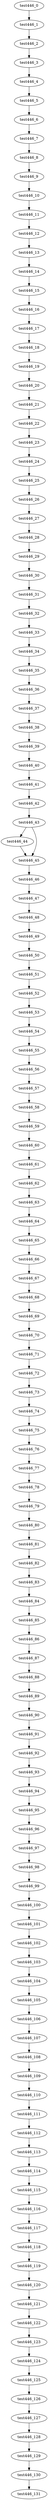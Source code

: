 digraph G {
test446_0->test446_1;
test446_1->test446_2;
test446_2->test446_3;
test446_3->test446_4;
test446_4->test446_5;
test446_5->test446_6;
test446_6->test446_7;
test446_7->test446_8;
test446_8->test446_9;
test446_9->test446_10;
test446_10->test446_11;
test446_11->test446_12;
test446_12->test446_13;
test446_13->test446_14;
test446_14->test446_15;
test446_15->test446_16;
test446_16->test446_17;
test446_17->test446_18;
test446_18->test446_19;
test446_19->test446_20;
test446_20->test446_21;
test446_21->test446_22;
test446_22->test446_23;
test446_23->test446_24;
test446_24->test446_25;
test446_25->test446_26;
test446_26->test446_27;
test446_27->test446_28;
test446_28->test446_29;
test446_29->test446_30;
test446_30->test446_31;
test446_31->test446_32;
test446_32->test446_33;
test446_33->test446_34;
test446_34->test446_35;
test446_35->test446_36;
test446_36->test446_37;
test446_37->test446_38;
test446_38->test446_39;
test446_39->test446_40;
test446_40->test446_41;
test446_41->test446_42;
test446_42->test446_43;
test446_43->test446_44;
test446_43->test446_45;
test446_44->test446_45;
test446_45->test446_46;
test446_46->test446_47;
test446_47->test446_48;
test446_48->test446_49;
test446_49->test446_50;
test446_50->test446_51;
test446_51->test446_52;
test446_52->test446_53;
test446_53->test446_54;
test446_54->test446_55;
test446_55->test446_56;
test446_56->test446_57;
test446_57->test446_58;
test446_58->test446_59;
test446_59->test446_60;
test446_60->test446_61;
test446_61->test446_62;
test446_62->test446_63;
test446_63->test446_64;
test446_64->test446_65;
test446_65->test446_66;
test446_66->test446_67;
test446_67->test446_68;
test446_68->test446_69;
test446_69->test446_70;
test446_70->test446_71;
test446_71->test446_72;
test446_72->test446_73;
test446_73->test446_74;
test446_74->test446_75;
test446_75->test446_76;
test446_76->test446_77;
test446_77->test446_78;
test446_78->test446_79;
test446_79->test446_80;
test446_80->test446_81;
test446_81->test446_82;
test446_82->test446_83;
test446_83->test446_84;
test446_84->test446_85;
test446_85->test446_86;
test446_86->test446_87;
test446_87->test446_88;
test446_88->test446_89;
test446_89->test446_90;
test446_90->test446_91;
test446_91->test446_92;
test446_92->test446_93;
test446_93->test446_94;
test446_94->test446_95;
test446_95->test446_96;
test446_96->test446_97;
test446_97->test446_98;
test446_98->test446_99;
test446_99->test446_100;
test446_100->test446_101;
test446_101->test446_102;
test446_102->test446_103;
test446_103->test446_104;
test446_104->test446_105;
test446_105->test446_106;
test446_106->test446_107;
test446_107->test446_108;
test446_108->test446_109;
test446_109->test446_110;
test446_110->test446_111;
test446_111->test446_112;
test446_112->test446_113;
test446_113->test446_114;
test446_114->test446_115;
test446_115->test446_116;
test446_116->test446_117;
test446_117->test446_118;
test446_118->test446_119;
test446_119->test446_120;
test446_120->test446_121;
test446_121->test446_122;
test446_122->test446_123;
test446_123->test446_124;
test446_124->test446_125;
test446_125->test446_126;
test446_126->test446_127;
test446_127->test446_128;
test446_128->test446_129;
test446_129->test446_130;
test446_130->test446_131;

}
